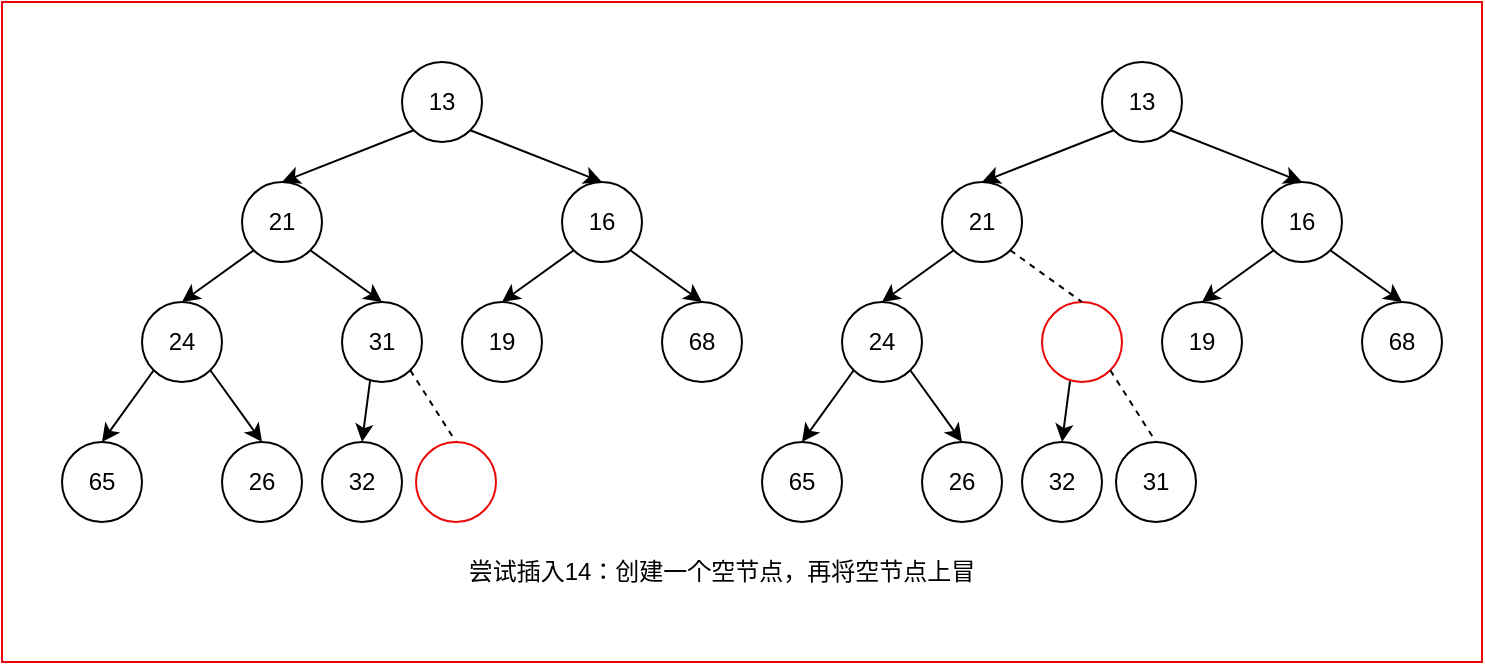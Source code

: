 <mxfile version="20.8.23" type="device"><diagram name="第 1 页" id="7sY6tHX9zzgnkYyoVr7b"><mxGraphModel dx="875" dy="516" grid="1" gridSize="10" guides="1" tooltips="1" connect="1" arrows="1" fold="1" page="1" pageScale="1" pageWidth="827" pageHeight="1169" math="0" shadow="0"><root><mxCell id="0"/><mxCell id="1" parent="0"/><mxCell id="XBVQCC2M_ZoCRX-VeNXW-93" value="" style="rounded=0;whiteSpace=wrap;html=1;strokeColor=#EA0707;fontColor=#000000;" vertex="1" parent="1"><mxGeometry x="70" y="70" width="740" height="330" as="geometry"/></mxCell><mxCell id="XBVQCC2M_ZoCRX-VeNXW-1" value="13" style="ellipse;whiteSpace=wrap;html=1;aspect=fixed;" vertex="1" parent="1"><mxGeometry x="270" y="100" width="40" height="40" as="geometry"/></mxCell><mxCell id="XBVQCC2M_ZoCRX-VeNXW-2" value="21" style="ellipse;whiteSpace=wrap;html=1;aspect=fixed;" vertex="1" parent="1"><mxGeometry x="190" y="160" width="40" height="40" as="geometry"/></mxCell><mxCell id="XBVQCC2M_ZoCRX-VeNXW-3" value="16" style="ellipse;whiteSpace=wrap;html=1;aspect=fixed;" vertex="1" parent="1"><mxGeometry x="350" y="160" width="40" height="40" as="geometry"/></mxCell><mxCell id="XBVQCC2M_ZoCRX-VeNXW-4" value="24" style="ellipse;whiteSpace=wrap;html=1;aspect=fixed;" vertex="1" parent="1"><mxGeometry x="140" y="220" width="40" height="40" as="geometry"/></mxCell><mxCell id="XBVQCC2M_ZoCRX-VeNXW-5" value="68" style="ellipse;whiteSpace=wrap;html=1;aspect=fixed;" vertex="1" parent="1"><mxGeometry x="400" y="220" width="40" height="40" as="geometry"/></mxCell><mxCell id="XBVQCC2M_ZoCRX-VeNXW-6" value="19" style="ellipse;whiteSpace=wrap;html=1;aspect=fixed;" vertex="1" parent="1"><mxGeometry x="300" y="220" width="40" height="40" as="geometry"/></mxCell><mxCell id="XBVQCC2M_ZoCRX-VeNXW-7" value="31" style="ellipse;whiteSpace=wrap;html=1;aspect=fixed;" vertex="1" parent="1"><mxGeometry x="240" y="220" width="40" height="40" as="geometry"/></mxCell><mxCell id="XBVQCC2M_ZoCRX-VeNXW-8" value="65" style="ellipse;whiteSpace=wrap;html=1;aspect=fixed;" vertex="1" parent="1"><mxGeometry x="100" y="290" width="40" height="40" as="geometry"/></mxCell><mxCell id="XBVQCC2M_ZoCRX-VeNXW-10" value="32" style="ellipse;whiteSpace=wrap;html=1;aspect=fixed;" vertex="1" parent="1"><mxGeometry x="230" y="290" width="40" height="40" as="geometry"/></mxCell><mxCell id="XBVQCC2M_ZoCRX-VeNXW-11" value="26" style="ellipse;whiteSpace=wrap;html=1;aspect=fixed;" vertex="1" parent="1"><mxGeometry x="180" y="290" width="40" height="40" as="geometry"/></mxCell><mxCell id="XBVQCC2M_ZoCRX-VeNXW-12" value="" style="endArrow=classic;html=1;rounded=0;entryX=0.5;entryY=0;entryDx=0;entryDy=0;exitX=0;exitY=1;exitDx=0;exitDy=0;" edge="1" parent="1" source="XBVQCC2M_ZoCRX-VeNXW-1" target="XBVQCC2M_ZoCRX-VeNXW-2"><mxGeometry width="50" height="50" relative="1" as="geometry"><mxPoint x="270" y="160" as="sourcePoint"/><mxPoint x="380" y="250" as="targetPoint"/></mxGeometry></mxCell><mxCell id="XBVQCC2M_ZoCRX-VeNXW-13" value="" style="endArrow=classic;html=1;rounded=0;entryX=0.5;entryY=0;entryDx=0;entryDy=0;exitX=1;exitY=1;exitDx=0;exitDy=0;" edge="1" parent="1" source="XBVQCC2M_ZoCRX-VeNXW-1" target="XBVQCC2M_ZoCRX-VeNXW-3"><mxGeometry width="50" height="50" relative="1" as="geometry"><mxPoint x="360" y="120" as="sourcePoint"/><mxPoint x="234" y="176" as="targetPoint"/></mxGeometry></mxCell><mxCell id="XBVQCC2M_ZoCRX-VeNXW-14" value="" style="endArrow=classic;html=1;rounded=0;entryX=0.5;entryY=0;entryDx=0;entryDy=0;exitX=0;exitY=1;exitDx=0;exitDy=0;" edge="1" parent="1" source="XBVQCC2M_ZoCRX-VeNXW-2" target="XBVQCC2M_ZoCRX-VeNXW-4"><mxGeometry width="50" height="50" relative="1" as="geometry"><mxPoint x="286" y="144" as="sourcePoint"/><mxPoint x="234" y="176" as="targetPoint"/></mxGeometry></mxCell><mxCell id="XBVQCC2M_ZoCRX-VeNXW-15" value="" style="endArrow=classic;html=1;rounded=0;entryX=0.5;entryY=0;entryDx=0;entryDy=0;exitX=1;exitY=1;exitDx=0;exitDy=0;" edge="1" parent="1" source="XBVQCC2M_ZoCRX-VeNXW-2" target="XBVQCC2M_ZoCRX-VeNXW-7"><mxGeometry width="50" height="50" relative="1" as="geometry"><mxPoint x="206" y="204" as="sourcePoint"/><mxPoint x="184" y="236" as="targetPoint"/></mxGeometry></mxCell><mxCell id="XBVQCC2M_ZoCRX-VeNXW-16" value="" style="endArrow=classic;html=1;rounded=0;entryX=0.5;entryY=0;entryDx=0;entryDy=0;exitX=0;exitY=1;exitDx=0;exitDy=0;" edge="1" parent="1" source="XBVQCC2M_ZoCRX-VeNXW-4" target="XBVQCC2M_ZoCRX-VeNXW-8"><mxGeometry width="50" height="50" relative="1" as="geometry"><mxPoint x="206" y="204" as="sourcePoint"/><mxPoint x="184" y="236" as="targetPoint"/></mxGeometry></mxCell><mxCell id="XBVQCC2M_ZoCRX-VeNXW-17" value="" style="endArrow=classic;html=1;rounded=0;entryX=0.5;entryY=0;entryDx=0;entryDy=0;exitX=1;exitY=1;exitDx=0;exitDy=0;" edge="1" parent="1" source="XBVQCC2M_ZoCRX-VeNXW-4" target="XBVQCC2M_ZoCRX-VeNXW-11"><mxGeometry width="50" height="50" relative="1" as="geometry"><mxPoint x="156" y="264" as="sourcePoint"/><mxPoint x="130" y="300" as="targetPoint"/></mxGeometry></mxCell><mxCell id="XBVQCC2M_ZoCRX-VeNXW-18" value="" style="endArrow=classic;html=1;rounded=0;entryX=0.5;entryY=0;entryDx=0;entryDy=0;exitX=0.35;exitY=0.988;exitDx=0;exitDy=0;exitPerimeter=0;" edge="1" parent="1" source="XBVQCC2M_ZoCRX-VeNXW-7" target="XBVQCC2M_ZoCRX-VeNXW-10"><mxGeometry width="50" height="50" relative="1" as="geometry"><mxPoint x="184" y="264" as="sourcePoint"/><mxPoint x="210" y="300" as="targetPoint"/></mxGeometry></mxCell><mxCell id="XBVQCC2M_ZoCRX-VeNXW-19" value="" style="endArrow=classic;html=1;rounded=0;entryX=0.5;entryY=0;entryDx=0;entryDy=0;exitX=0;exitY=1;exitDx=0;exitDy=0;" edge="1" parent="1" source="XBVQCC2M_ZoCRX-VeNXW-3" target="XBVQCC2M_ZoCRX-VeNXW-6"><mxGeometry width="50" height="50" relative="1" as="geometry"><mxPoint x="264" y="270" as="sourcePoint"/><mxPoint x="260" y="300" as="targetPoint"/></mxGeometry></mxCell><mxCell id="XBVQCC2M_ZoCRX-VeNXW-20" value="" style="endArrow=classic;html=1;rounded=0;entryX=0.5;entryY=0;entryDx=0;entryDy=0;exitX=1;exitY=1;exitDx=0;exitDy=0;" edge="1" parent="1" source="XBVQCC2M_ZoCRX-VeNXW-3" target="XBVQCC2M_ZoCRX-VeNXW-5"><mxGeometry width="50" height="50" relative="1" as="geometry"><mxPoint x="366" y="204" as="sourcePoint"/><mxPoint x="330" y="230" as="targetPoint"/></mxGeometry></mxCell><mxCell id="XBVQCC2M_ZoCRX-VeNXW-66" value="" style="endArrow=none;dashed=1;html=1;rounded=0;strokeColor=#000000;fontColor=#000000;exitX=1;exitY=1;exitDx=0;exitDy=0;entryX=0.5;entryY=0;entryDx=0;entryDy=0;" edge="1" parent="1" source="XBVQCC2M_ZoCRX-VeNXW-7" target="XBVQCC2M_ZoCRX-VeNXW-67"><mxGeometry width="50" height="50" relative="1" as="geometry"><mxPoint x="400" y="270" as="sourcePoint"/><mxPoint x="450" y="220" as="targetPoint"/></mxGeometry></mxCell><mxCell id="XBVQCC2M_ZoCRX-VeNXW-67" value="" style="ellipse;whiteSpace=wrap;html=1;aspect=fixed;strokeColor=#EA0707;" vertex="1" parent="1"><mxGeometry x="277" y="290" width="40" height="40" as="geometry"/></mxCell><mxCell id="XBVQCC2M_ZoCRX-VeNXW-68" value="13" style="ellipse;whiteSpace=wrap;html=1;aspect=fixed;" vertex="1" parent="1"><mxGeometry x="620" y="100" width="40" height="40" as="geometry"/></mxCell><mxCell id="XBVQCC2M_ZoCRX-VeNXW-69" value="21" style="ellipse;whiteSpace=wrap;html=1;aspect=fixed;" vertex="1" parent="1"><mxGeometry x="540" y="160" width="40" height="40" as="geometry"/></mxCell><mxCell id="XBVQCC2M_ZoCRX-VeNXW-70" value="16" style="ellipse;whiteSpace=wrap;html=1;aspect=fixed;" vertex="1" parent="1"><mxGeometry x="700" y="160" width="40" height="40" as="geometry"/></mxCell><mxCell id="XBVQCC2M_ZoCRX-VeNXW-71" value="24" style="ellipse;whiteSpace=wrap;html=1;aspect=fixed;" vertex="1" parent="1"><mxGeometry x="490" y="220" width="40" height="40" as="geometry"/></mxCell><mxCell id="XBVQCC2M_ZoCRX-VeNXW-72" value="68" style="ellipse;whiteSpace=wrap;html=1;aspect=fixed;" vertex="1" parent="1"><mxGeometry x="750" y="220" width="40" height="40" as="geometry"/></mxCell><mxCell id="XBVQCC2M_ZoCRX-VeNXW-73" value="19" style="ellipse;whiteSpace=wrap;html=1;aspect=fixed;" vertex="1" parent="1"><mxGeometry x="650" y="220" width="40" height="40" as="geometry"/></mxCell><mxCell id="XBVQCC2M_ZoCRX-VeNXW-74" value="" style="ellipse;whiteSpace=wrap;html=1;aspect=fixed;strokeColor=#EA0707;" vertex="1" parent="1"><mxGeometry x="590" y="220" width="40" height="40" as="geometry"/></mxCell><mxCell id="XBVQCC2M_ZoCRX-VeNXW-75" value="65" style="ellipse;whiteSpace=wrap;html=1;aspect=fixed;" vertex="1" parent="1"><mxGeometry x="450" y="290" width="40" height="40" as="geometry"/></mxCell><mxCell id="XBVQCC2M_ZoCRX-VeNXW-76" value="32" style="ellipse;whiteSpace=wrap;html=1;aspect=fixed;" vertex="1" parent="1"><mxGeometry x="580" y="290" width="40" height="40" as="geometry"/></mxCell><mxCell id="XBVQCC2M_ZoCRX-VeNXW-77" value="26" style="ellipse;whiteSpace=wrap;html=1;aspect=fixed;" vertex="1" parent="1"><mxGeometry x="530" y="290" width="40" height="40" as="geometry"/></mxCell><mxCell id="XBVQCC2M_ZoCRX-VeNXW-78" value="" style="endArrow=classic;html=1;rounded=0;entryX=0.5;entryY=0;entryDx=0;entryDy=0;exitX=0;exitY=1;exitDx=0;exitDy=0;" edge="1" parent="1" source="XBVQCC2M_ZoCRX-VeNXW-68" target="XBVQCC2M_ZoCRX-VeNXW-69"><mxGeometry width="50" height="50" relative="1" as="geometry"><mxPoint x="620" y="160" as="sourcePoint"/><mxPoint x="730" y="250" as="targetPoint"/></mxGeometry></mxCell><mxCell id="XBVQCC2M_ZoCRX-VeNXW-79" value="" style="endArrow=classic;html=1;rounded=0;entryX=0.5;entryY=0;entryDx=0;entryDy=0;exitX=1;exitY=1;exitDx=0;exitDy=0;" edge="1" parent="1" source="XBVQCC2M_ZoCRX-VeNXW-68" target="XBVQCC2M_ZoCRX-VeNXW-70"><mxGeometry width="50" height="50" relative="1" as="geometry"><mxPoint x="710" y="120" as="sourcePoint"/><mxPoint x="584" y="176" as="targetPoint"/></mxGeometry></mxCell><mxCell id="XBVQCC2M_ZoCRX-VeNXW-80" value="" style="endArrow=classic;html=1;rounded=0;entryX=0.5;entryY=0;entryDx=0;entryDy=0;exitX=0;exitY=1;exitDx=0;exitDy=0;" edge="1" parent="1" source="XBVQCC2M_ZoCRX-VeNXW-69" target="XBVQCC2M_ZoCRX-VeNXW-71"><mxGeometry width="50" height="50" relative="1" as="geometry"><mxPoint x="636" y="144" as="sourcePoint"/><mxPoint x="584" y="176" as="targetPoint"/></mxGeometry></mxCell><mxCell id="XBVQCC2M_ZoCRX-VeNXW-82" value="" style="endArrow=classic;html=1;rounded=0;entryX=0.5;entryY=0;entryDx=0;entryDy=0;exitX=0;exitY=1;exitDx=0;exitDy=0;" edge="1" parent="1" source="XBVQCC2M_ZoCRX-VeNXW-71" target="XBVQCC2M_ZoCRX-VeNXW-75"><mxGeometry width="50" height="50" relative="1" as="geometry"><mxPoint x="556" y="204" as="sourcePoint"/><mxPoint x="534" y="236" as="targetPoint"/></mxGeometry></mxCell><mxCell id="XBVQCC2M_ZoCRX-VeNXW-83" value="" style="endArrow=classic;html=1;rounded=0;entryX=0.5;entryY=0;entryDx=0;entryDy=0;exitX=1;exitY=1;exitDx=0;exitDy=0;" edge="1" parent="1" source="XBVQCC2M_ZoCRX-VeNXW-71" target="XBVQCC2M_ZoCRX-VeNXW-77"><mxGeometry width="50" height="50" relative="1" as="geometry"><mxPoint x="506" y="264" as="sourcePoint"/><mxPoint x="480" y="300" as="targetPoint"/></mxGeometry></mxCell><mxCell id="XBVQCC2M_ZoCRX-VeNXW-84" value="" style="endArrow=classic;html=1;rounded=0;entryX=0.5;entryY=0;entryDx=0;entryDy=0;exitX=0.35;exitY=0.988;exitDx=0;exitDy=0;exitPerimeter=0;" edge="1" parent="1" source="XBVQCC2M_ZoCRX-VeNXW-74" target="XBVQCC2M_ZoCRX-VeNXW-76"><mxGeometry width="50" height="50" relative="1" as="geometry"><mxPoint x="534" y="264" as="sourcePoint"/><mxPoint x="560" y="300" as="targetPoint"/></mxGeometry></mxCell><mxCell id="XBVQCC2M_ZoCRX-VeNXW-85" value="" style="endArrow=classic;html=1;rounded=0;entryX=0.5;entryY=0;entryDx=0;entryDy=0;exitX=0;exitY=1;exitDx=0;exitDy=0;" edge="1" parent="1" source="XBVQCC2M_ZoCRX-VeNXW-70" target="XBVQCC2M_ZoCRX-VeNXW-73"><mxGeometry width="50" height="50" relative="1" as="geometry"><mxPoint x="614" y="270" as="sourcePoint"/><mxPoint x="610" y="300" as="targetPoint"/></mxGeometry></mxCell><mxCell id="XBVQCC2M_ZoCRX-VeNXW-86" value="" style="endArrow=classic;html=1;rounded=0;entryX=0.5;entryY=0;entryDx=0;entryDy=0;exitX=1;exitY=1;exitDx=0;exitDy=0;" edge="1" parent="1" source="XBVQCC2M_ZoCRX-VeNXW-70" target="XBVQCC2M_ZoCRX-VeNXW-72"><mxGeometry width="50" height="50" relative="1" as="geometry"><mxPoint x="716" y="204" as="sourcePoint"/><mxPoint x="680" y="230" as="targetPoint"/></mxGeometry></mxCell><mxCell id="XBVQCC2M_ZoCRX-VeNXW-88" value="31" style="ellipse;whiteSpace=wrap;html=1;aspect=fixed;strokeColor=#000000;" vertex="1" parent="1"><mxGeometry x="627" y="290" width="40" height="40" as="geometry"/></mxCell><mxCell id="XBVQCC2M_ZoCRX-VeNXW-91" value="" style="endArrow=none;dashed=1;html=1;rounded=0;strokeColor=#000000;fontColor=#000000;exitX=1;exitY=1;exitDx=0;exitDy=0;entryX=0.5;entryY=0;entryDx=0;entryDy=0;" edge="1" parent="1" source="XBVQCC2M_ZoCRX-VeNXW-74" target="XBVQCC2M_ZoCRX-VeNXW-88"><mxGeometry width="50" height="50" relative="1" as="geometry"><mxPoint x="400" y="270" as="sourcePoint"/><mxPoint x="440" y="310" as="targetPoint"/></mxGeometry></mxCell><mxCell id="XBVQCC2M_ZoCRX-VeNXW-92" value="" style="endArrow=none;dashed=1;html=1;rounded=0;strokeColor=#000000;fontColor=#000000;exitX=1;exitY=1;exitDx=0;exitDy=0;entryX=0.5;entryY=0;entryDx=0;entryDy=0;" edge="1" parent="1" source="XBVQCC2M_ZoCRX-VeNXW-69" target="XBVQCC2M_ZoCRX-VeNXW-74"><mxGeometry width="50" height="50" relative="1" as="geometry"><mxPoint x="634" y="264" as="sourcePoint"/><mxPoint x="657" y="300" as="targetPoint"/></mxGeometry></mxCell><mxCell id="XBVQCC2M_ZoCRX-VeNXW-94" value="尝试插入14：创建一个空节点，再将空节点上冒" style="text;html=1;strokeColor=none;fillColor=none;align=center;verticalAlign=middle;whiteSpace=wrap;rounded=0;fontColor=#000000;" vertex="1" parent="1"><mxGeometry x="280" y="340" width="300" height="30" as="geometry"/></mxCell></root></mxGraphModel></diagram></mxfile>